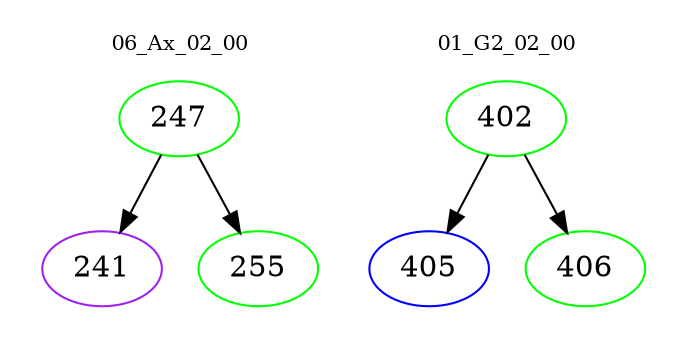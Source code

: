 digraph{
subgraph cluster_0 {
color = white
label = "06_Ax_02_00";
fontsize=10;
T0_247 [label="247", color="green"]
T0_247 -> T0_241 [color="black"]
T0_241 [label="241", color="purple"]
T0_247 -> T0_255 [color="black"]
T0_255 [label="255", color="green"]
}
subgraph cluster_1 {
color = white
label = "01_G2_02_00";
fontsize=10;
T1_402 [label="402", color="green"]
T1_402 -> T1_405 [color="black"]
T1_405 [label="405", color="blue"]
T1_402 -> T1_406 [color="black"]
T1_406 [label="406", color="green"]
}
}
